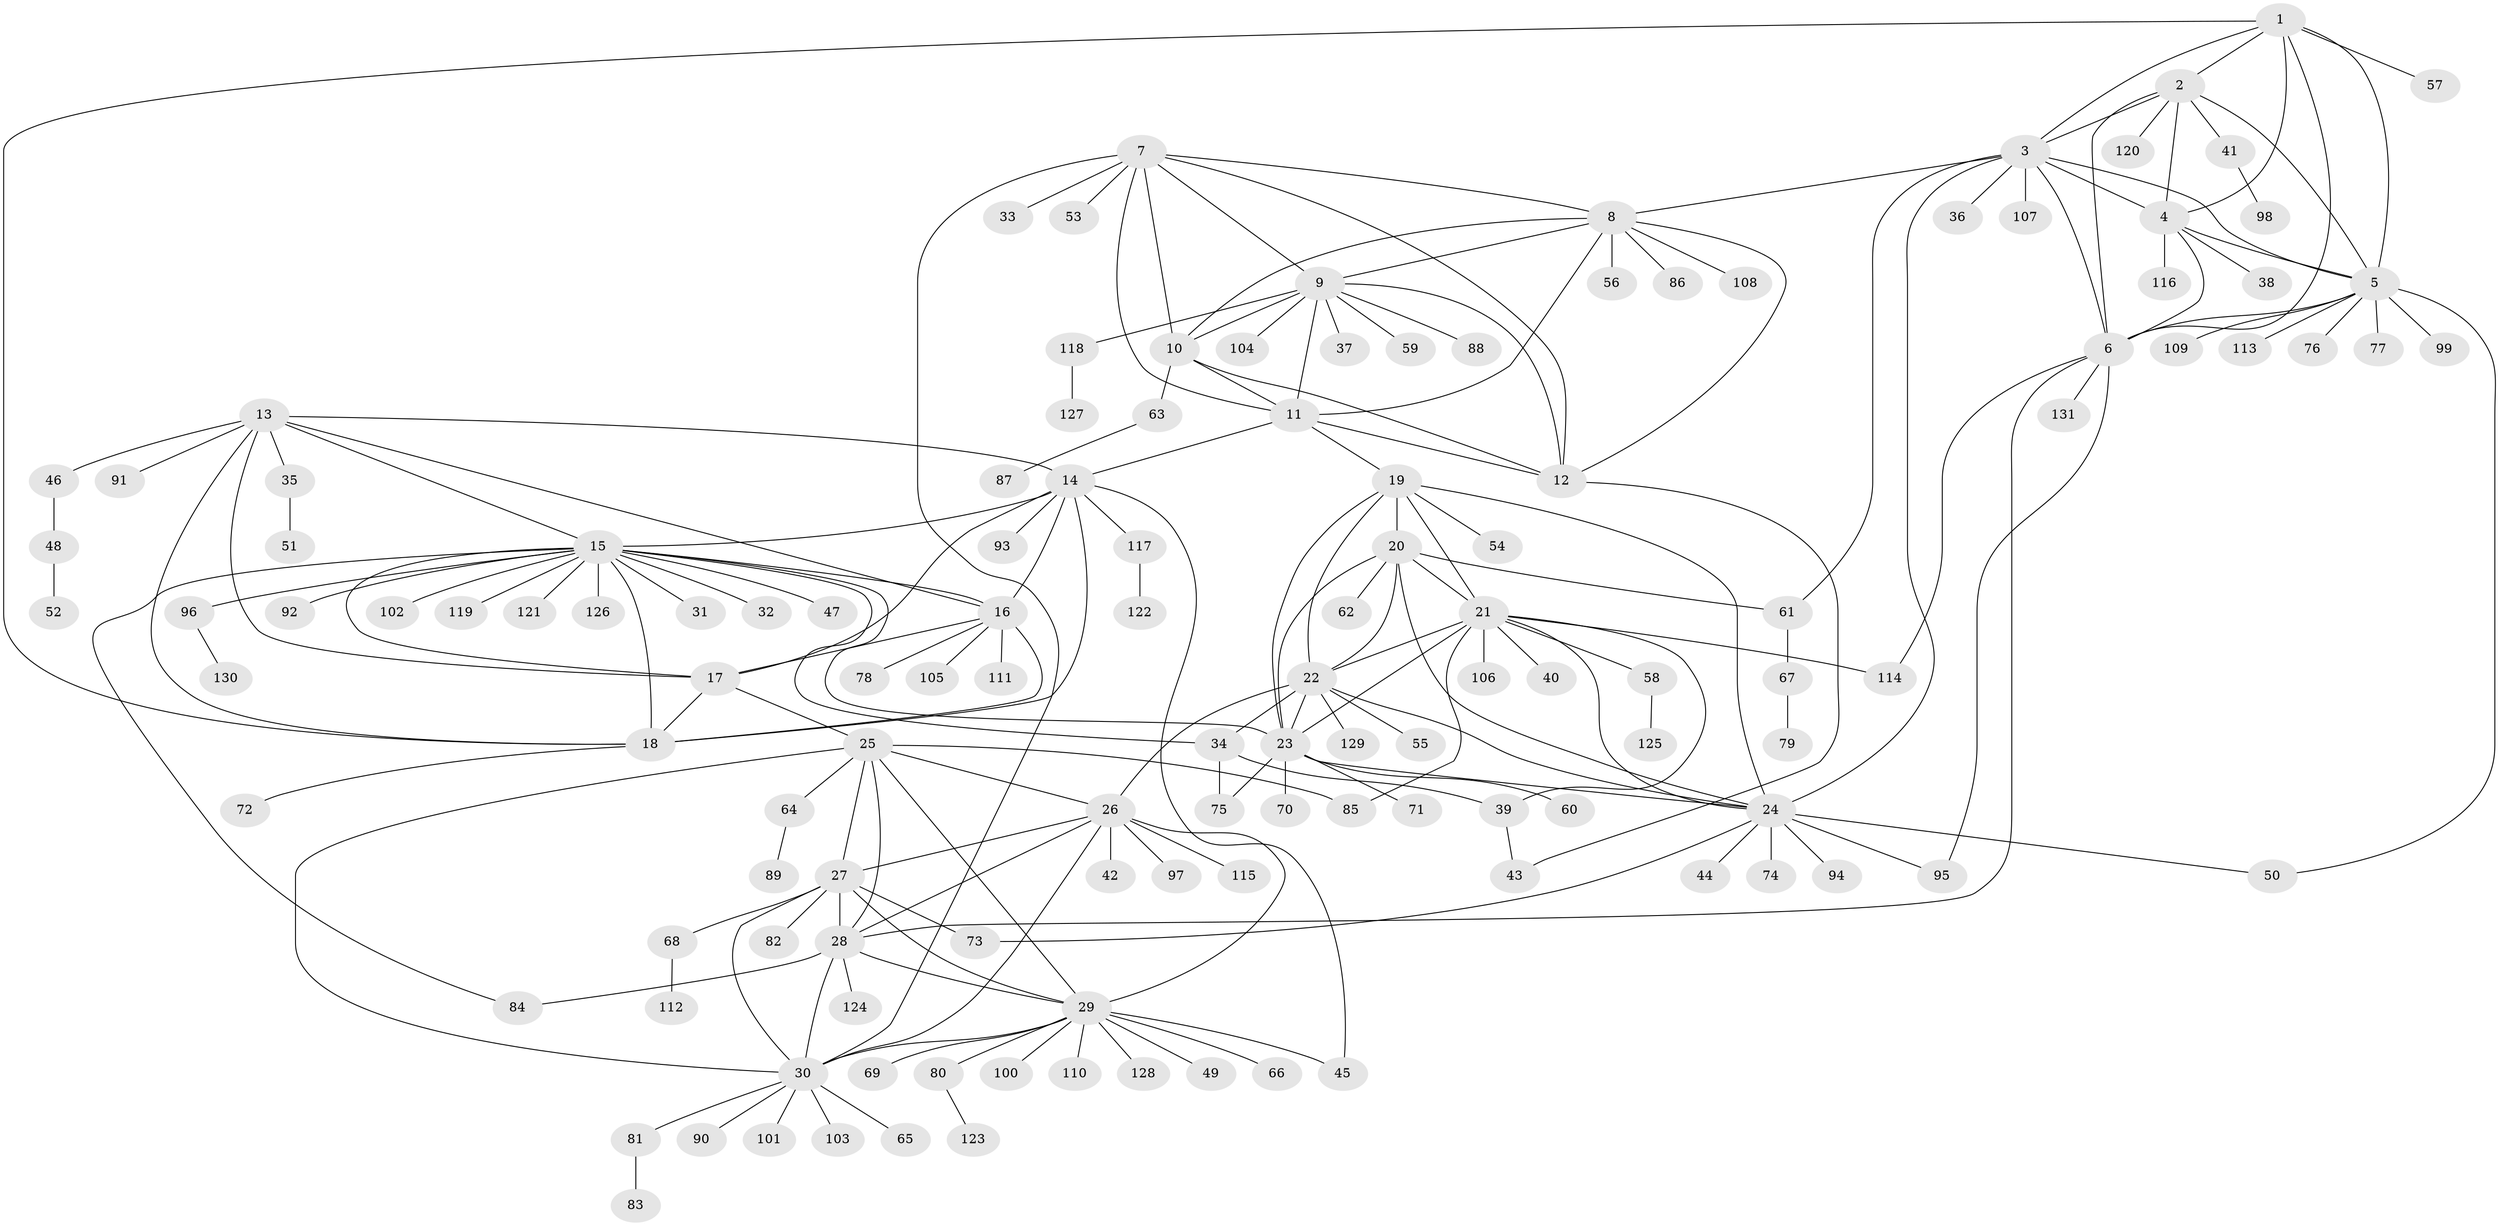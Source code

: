 // Generated by graph-tools (version 1.1) at 2025/11/02/27/25 16:11:37]
// undirected, 131 vertices, 198 edges
graph export_dot {
graph [start="1"]
  node [color=gray90,style=filled];
  1;
  2;
  3;
  4;
  5;
  6;
  7;
  8;
  9;
  10;
  11;
  12;
  13;
  14;
  15;
  16;
  17;
  18;
  19;
  20;
  21;
  22;
  23;
  24;
  25;
  26;
  27;
  28;
  29;
  30;
  31;
  32;
  33;
  34;
  35;
  36;
  37;
  38;
  39;
  40;
  41;
  42;
  43;
  44;
  45;
  46;
  47;
  48;
  49;
  50;
  51;
  52;
  53;
  54;
  55;
  56;
  57;
  58;
  59;
  60;
  61;
  62;
  63;
  64;
  65;
  66;
  67;
  68;
  69;
  70;
  71;
  72;
  73;
  74;
  75;
  76;
  77;
  78;
  79;
  80;
  81;
  82;
  83;
  84;
  85;
  86;
  87;
  88;
  89;
  90;
  91;
  92;
  93;
  94;
  95;
  96;
  97;
  98;
  99;
  100;
  101;
  102;
  103;
  104;
  105;
  106;
  107;
  108;
  109;
  110;
  111;
  112;
  113;
  114;
  115;
  116;
  117;
  118;
  119;
  120;
  121;
  122;
  123;
  124;
  125;
  126;
  127;
  128;
  129;
  130;
  131;
  1 -- 2;
  1 -- 3;
  1 -- 4;
  1 -- 5;
  1 -- 6;
  1 -- 18;
  1 -- 57;
  2 -- 3;
  2 -- 4;
  2 -- 5;
  2 -- 6;
  2 -- 41;
  2 -- 120;
  3 -- 4;
  3 -- 5;
  3 -- 6;
  3 -- 8;
  3 -- 24;
  3 -- 36;
  3 -- 61;
  3 -- 107;
  4 -- 5;
  4 -- 6;
  4 -- 38;
  4 -- 116;
  5 -- 6;
  5 -- 50;
  5 -- 76;
  5 -- 77;
  5 -- 99;
  5 -- 109;
  5 -- 113;
  6 -- 28;
  6 -- 95;
  6 -- 114;
  6 -- 131;
  7 -- 8;
  7 -- 9;
  7 -- 10;
  7 -- 11;
  7 -- 12;
  7 -- 30;
  7 -- 33;
  7 -- 53;
  8 -- 9;
  8 -- 10;
  8 -- 11;
  8 -- 12;
  8 -- 56;
  8 -- 86;
  8 -- 108;
  9 -- 10;
  9 -- 11;
  9 -- 12;
  9 -- 37;
  9 -- 59;
  9 -- 88;
  9 -- 104;
  9 -- 118;
  10 -- 11;
  10 -- 12;
  10 -- 63;
  11 -- 12;
  11 -- 14;
  11 -- 19;
  12 -- 43;
  13 -- 14;
  13 -- 15;
  13 -- 16;
  13 -- 17;
  13 -- 18;
  13 -- 35;
  13 -- 46;
  13 -- 91;
  14 -- 15;
  14 -- 16;
  14 -- 17;
  14 -- 18;
  14 -- 45;
  14 -- 93;
  14 -- 117;
  15 -- 16;
  15 -- 17;
  15 -- 18;
  15 -- 23;
  15 -- 31;
  15 -- 32;
  15 -- 34;
  15 -- 47;
  15 -- 84;
  15 -- 92;
  15 -- 96;
  15 -- 102;
  15 -- 119;
  15 -- 121;
  15 -- 126;
  16 -- 17;
  16 -- 18;
  16 -- 78;
  16 -- 105;
  16 -- 111;
  17 -- 18;
  17 -- 25;
  18 -- 72;
  19 -- 20;
  19 -- 21;
  19 -- 22;
  19 -- 23;
  19 -- 24;
  19 -- 54;
  20 -- 21;
  20 -- 22;
  20 -- 23;
  20 -- 24;
  20 -- 61;
  20 -- 62;
  21 -- 22;
  21 -- 23;
  21 -- 24;
  21 -- 39;
  21 -- 40;
  21 -- 58;
  21 -- 85;
  21 -- 106;
  21 -- 114;
  22 -- 23;
  22 -- 24;
  22 -- 26;
  22 -- 34;
  22 -- 55;
  22 -- 129;
  23 -- 24;
  23 -- 60;
  23 -- 70;
  23 -- 71;
  23 -- 75;
  24 -- 44;
  24 -- 50;
  24 -- 73;
  24 -- 74;
  24 -- 94;
  24 -- 95;
  25 -- 26;
  25 -- 27;
  25 -- 28;
  25 -- 29;
  25 -- 30;
  25 -- 64;
  25 -- 85;
  26 -- 27;
  26 -- 28;
  26 -- 29;
  26 -- 30;
  26 -- 42;
  26 -- 97;
  26 -- 115;
  27 -- 28;
  27 -- 29;
  27 -- 30;
  27 -- 68;
  27 -- 73;
  27 -- 82;
  28 -- 29;
  28 -- 30;
  28 -- 84;
  28 -- 124;
  29 -- 30;
  29 -- 45;
  29 -- 49;
  29 -- 66;
  29 -- 69;
  29 -- 80;
  29 -- 100;
  29 -- 110;
  29 -- 128;
  30 -- 65;
  30 -- 81;
  30 -- 90;
  30 -- 101;
  30 -- 103;
  34 -- 39;
  34 -- 75;
  35 -- 51;
  39 -- 43;
  41 -- 98;
  46 -- 48;
  48 -- 52;
  58 -- 125;
  61 -- 67;
  63 -- 87;
  64 -- 89;
  67 -- 79;
  68 -- 112;
  80 -- 123;
  81 -- 83;
  96 -- 130;
  117 -- 122;
  118 -- 127;
}
